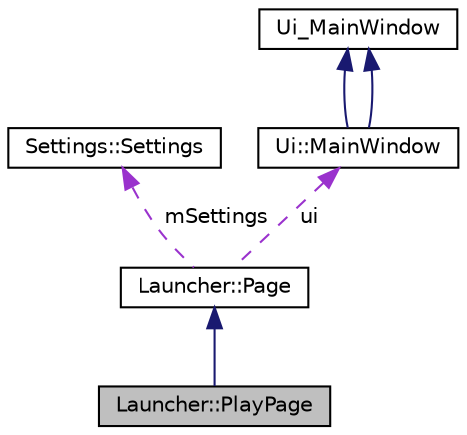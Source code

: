 digraph G
{
  edge [fontname="Helvetica",fontsize="10",labelfontname="Helvetica",labelfontsize="10"];
  node [fontname="Helvetica",fontsize="10",shape=record];
  Node1 [label="Launcher::PlayPage",height=0.2,width=0.4,color="black", fillcolor="grey75", style="filled" fontcolor="black"];
  Node2 -> Node1 [dir="back",color="midnightblue",fontsize="10",style="solid",fontname="Helvetica"];
  Node2 [label="Launcher::Page",height=0.2,width=0.4,color="black", fillcolor="white", style="filled",URL="$class_launcher_1_1_page.html"];
  Node3 -> Node2 [dir="back",color="darkorchid3",fontsize="10",style="dashed",label=" mSettings" ,fontname="Helvetica"];
  Node3 [label="Settings::Settings",height=0.2,width=0.4,color="black", fillcolor="white", style="filled",URL="$class_settings_1_1_settings.html"];
  Node4 -> Node2 [dir="back",color="darkorchid3",fontsize="10",style="dashed",label=" ui" ,fontname="Helvetica"];
  Node4 [label="Ui::MainWindow",height=0.2,width=0.4,color="black", fillcolor="white", style="filled",URL="$class_ui_1_1_main_window.html"];
  Node5 -> Node4 [dir="back",color="midnightblue",fontsize="10",style="solid",fontname="Helvetica"];
  Node5 [label="Ui_MainWindow",height=0.2,width=0.4,color="black", fillcolor="white", style="filled",URL="$class_ui___main_window.html"];
  Node5 -> Node4 [dir="back",color="midnightblue",fontsize="10",style="solid",fontname="Helvetica"];
}
